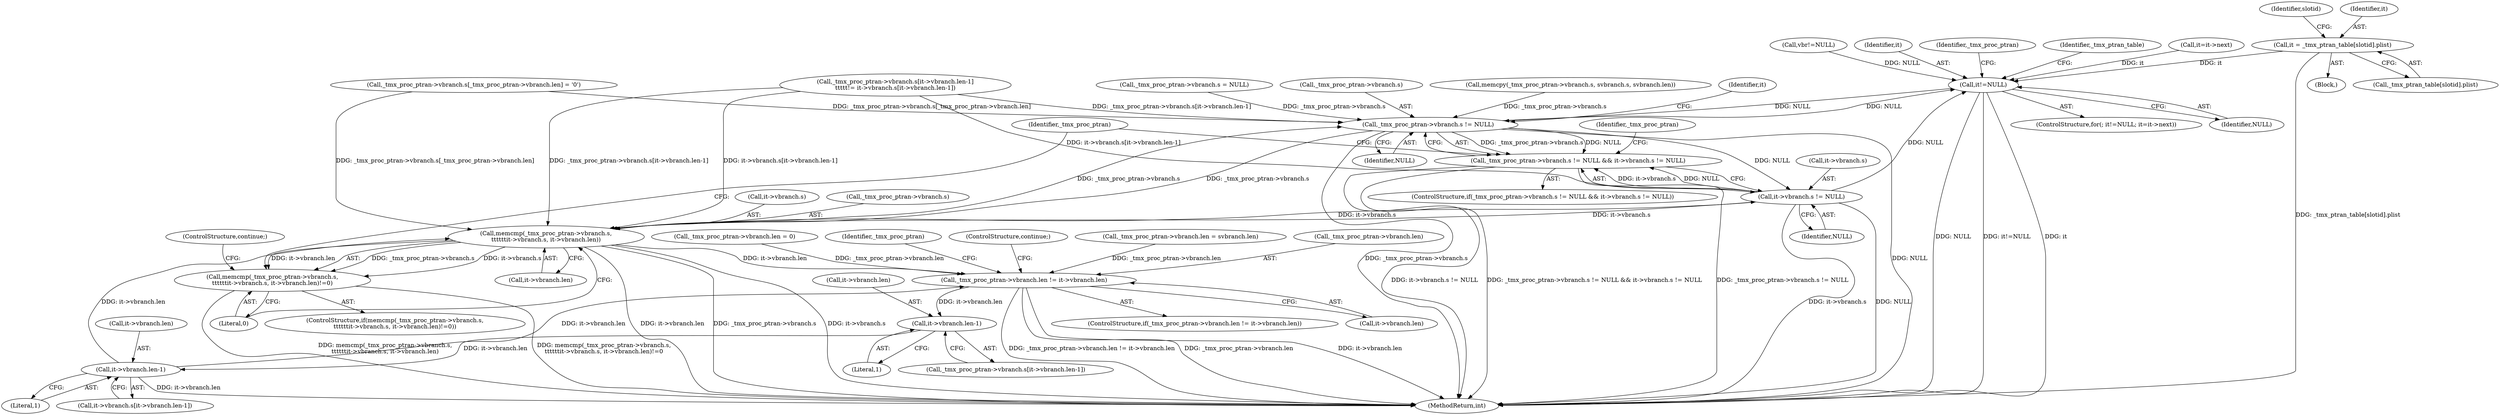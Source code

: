 digraph "0_kamailio_e1d8008a09d9390ebaf698abe8909e10dfec4097@array" {
"1000764" [label="(Call,it = _tmx_ptran_table[slotid].plist)"];
"1000774" [label="(Call,it!=NULL)"];
"1000850" [label="(Call,_tmx_proc_ptran->vbranch.s != NULL)"];
"1000849" [label="(Call,_tmx_proc_ptran->vbranch.s != NULL && it->vbranch.s != NULL)"];
"1000857" [label="(Call,it->vbranch.s != NULL)"];
"1000909" [label="(Call,memcmp(_tmx_proc_ptran->vbranch.s,\n\t\t\t\t\t\tit->vbranch.s, it->vbranch.len))"];
"1000866" [label="(Call,_tmx_proc_ptran->vbranch.len != it->vbranch.len)"];
"1000886" [label="(Call,it->vbranch.len-1)"];
"1000899" [label="(Call,it->vbranch.len-1)"];
"1000908" [label="(Call,memcmp(_tmx_proc_ptran->vbranch.s,\n\t\t\t\t\t\tit->vbranch.s, it->vbranch.len)!=0)"];
"1000858" [label="(Call,it->vbranch.s)"];
"1000877" [label="(ControlStructure,continue;)"];
"1000850" [label="(Call,_tmx_proc_ptran->vbranch.s != NULL)"];
"1000915" [label="(Call,it->vbranch.s)"];
"1000772" [label="(Identifier,slotid)"];
"1000787" [label="(Identifier,_tmx_proc_ptran)"];
"1000866" [label="(Call,_tmx_proc_ptran->vbranch.len != it->vbranch.len)"];
"1000880" [label="(Call,_tmx_proc_ptran->vbranch.s[it->vbranch.len-1])"];
"1001045" [label="(Identifier,_tmx_ptran_table)"];
"1000774" [label="(Call,it!=NULL)"];
"1000893" [label="(Call,it->vbranch.s[it->vbranch.len-1])"];
"1000777" [label="(Call,it=it->next)"];
"1000857" [label="(Call,it->vbranch.s != NULL)"];
"1000925" [label="(Literal,0)"];
"1001050" [label="(MethodReturn,int)"];
"1000908" [label="(Call,memcmp(_tmx_proc_ptran->vbranch.s,\n\t\t\t\t\t\tit->vbranch.s, it->vbranch.len)!=0)"];
"1000909" [label="(Call,memcmp(_tmx_proc_ptran->vbranch.s,\n\t\t\t\t\t\tit->vbranch.s, it->vbranch.len))"];
"1000764" [label="(Call,it = _tmx_ptran_table[slotid].plist)"];
"1000920" [label="(Call,it->vbranch.len)"];
"1000865" [label="(ControlStructure,if(_tmx_proc_ptran->vbranch.len != it->vbranch.len))"];
"1000849" [label="(Call,_tmx_proc_ptran->vbranch.s != NULL && it->vbranch.s != NULL)"];
"1000905" [label="(Literal,1)"];
"1000719" [label="(Call,_tmx_proc_ptran->vbranch.len = svbranch.len)"];
"1000887" [label="(Call,it->vbranch.len)"];
"1000872" [label="(Call,it->vbranch.len)"];
"1000860" [label="(Identifier,it)"];
"1000867" [label="(Call,_tmx_proc_ptran->vbranch.len)"];
"1000773" [label="(ControlStructure,for(; it!=NULL; it=it->next))"];
"1000851" [label="(Call,_tmx_proc_ptran->vbranch.s)"];
"1000856" [label="(Identifier,NULL)"];
"1000886" [label="(Call,it->vbranch.len-1)"];
"1000879" [label="(Call,_tmx_proc_ptran->vbranch.s[it->vbranch.len-1]\n\t\t\t\t\t!= it->vbranch.s[it->vbranch.len-1])"];
"1000765" [label="(Identifier,it)"];
"1000907" [label="(ControlStructure,if(memcmp(_tmx_proc_ptran->vbranch.s,\n\t\t\t\t\t\tit->vbranch.s, it->vbranch.len)!=0))"];
"1000933" [label="(Identifier,_tmx_proc_ptran)"];
"1000776" [label="(Identifier,NULL)"];
"1000104" [label="(Block,)"];
"1000899" [label="(Call,it->vbranch.len-1)"];
"1000766" [label="(Call,_tmx_ptran_table[slotid].plist)"];
"1000707" [label="(Call,memcpy(_tmx_proc_ptran->vbranch.s, svbranch.s, svbranch.len))"];
"1000750" [label="(Call,_tmx_proc_ptran->vbranch.len = 0)"];
"1000728" [label="(Call,_tmx_proc_ptran->vbranch.s[_tmx_proc_ptran->vbranch.len] = '\0')"];
"1000743" [label="(Call,_tmx_proc_ptran->vbranch.s = NULL)"];
"1000892" [label="(Literal,1)"];
"1000883" [label="(Identifier,_tmx_proc_ptran)"];
"1000926" [label="(ControlStructure,continue;)"];
"1000848" [label="(ControlStructure,if(_tmx_proc_ptran->vbranch.s != NULL && it->vbranch.s != NULL))"];
"1000900" [label="(Call,it->vbranch.len)"];
"1000910" [label="(Call,_tmx_proc_ptran->vbranch.s)"];
"1000869" [label="(Identifier,_tmx_proc_ptran)"];
"1000863" [label="(Identifier,NULL)"];
"1000684" [label="(Call,vbr!=NULL)"];
"1000775" [label="(Identifier,it)"];
"1000764" -> "1000104"  [label="AST: "];
"1000764" -> "1000766"  [label="CFG: "];
"1000765" -> "1000764"  [label="AST: "];
"1000766" -> "1000764"  [label="AST: "];
"1000772" -> "1000764"  [label="CFG: "];
"1000764" -> "1001050"  [label="DDG: _tmx_ptran_table[slotid].plist"];
"1000764" -> "1000774"  [label="DDG: it"];
"1000774" -> "1000773"  [label="AST: "];
"1000774" -> "1000776"  [label="CFG: "];
"1000775" -> "1000774"  [label="AST: "];
"1000776" -> "1000774"  [label="AST: "];
"1000787" -> "1000774"  [label="CFG: "];
"1001045" -> "1000774"  [label="CFG: "];
"1000774" -> "1001050"  [label="DDG: NULL"];
"1000774" -> "1001050"  [label="DDG: it!=NULL"];
"1000774" -> "1001050"  [label="DDG: it"];
"1000777" -> "1000774"  [label="DDG: it"];
"1000684" -> "1000774"  [label="DDG: NULL"];
"1000857" -> "1000774"  [label="DDG: NULL"];
"1000850" -> "1000774"  [label="DDG: NULL"];
"1000774" -> "1000850"  [label="DDG: NULL"];
"1000850" -> "1000849"  [label="AST: "];
"1000850" -> "1000856"  [label="CFG: "];
"1000851" -> "1000850"  [label="AST: "];
"1000856" -> "1000850"  [label="AST: "];
"1000860" -> "1000850"  [label="CFG: "];
"1000849" -> "1000850"  [label="CFG: "];
"1000850" -> "1001050"  [label="DDG: _tmx_proc_ptran->vbranch.s"];
"1000850" -> "1001050"  [label="DDG: NULL"];
"1000850" -> "1000849"  [label="DDG: _tmx_proc_ptran->vbranch.s"];
"1000850" -> "1000849"  [label="DDG: NULL"];
"1000707" -> "1000850"  [label="DDG: _tmx_proc_ptran->vbranch.s"];
"1000909" -> "1000850"  [label="DDG: _tmx_proc_ptran->vbranch.s"];
"1000879" -> "1000850"  [label="DDG: _tmx_proc_ptran->vbranch.s[it->vbranch.len-1]"];
"1000743" -> "1000850"  [label="DDG: _tmx_proc_ptran->vbranch.s"];
"1000728" -> "1000850"  [label="DDG: _tmx_proc_ptran->vbranch.s[_tmx_proc_ptran->vbranch.len]"];
"1000850" -> "1000857"  [label="DDG: NULL"];
"1000850" -> "1000909"  [label="DDG: _tmx_proc_ptran->vbranch.s"];
"1000849" -> "1000848"  [label="AST: "];
"1000849" -> "1000857"  [label="CFG: "];
"1000857" -> "1000849"  [label="AST: "];
"1000869" -> "1000849"  [label="CFG: "];
"1000933" -> "1000849"  [label="CFG: "];
"1000849" -> "1001050"  [label="DDG: it->vbranch.s != NULL"];
"1000849" -> "1001050"  [label="DDG: _tmx_proc_ptran->vbranch.s != NULL && it->vbranch.s != NULL"];
"1000849" -> "1001050"  [label="DDG: _tmx_proc_ptran->vbranch.s != NULL"];
"1000857" -> "1000849"  [label="DDG: it->vbranch.s"];
"1000857" -> "1000849"  [label="DDG: NULL"];
"1000857" -> "1000863"  [label="CFG: "];
"1000858" -> "1000857"  [label="AST: "];
"1000863" -> "1000857"  [label="AST: "];
"1000857" -> "1001050"  [label="DDG: it->vbranch.s"];
"1000857" -> "1001050"  [label="DDG: NULL"];
"1000879" -> "1000857"  [label="DDG: it->vbranch.s[it->vbranch.len-1]"];
"1000909" -> "1000857"  [label="DDG: it->vbranch.s"];
"1000857" -> "1000909"  [label="DDG: it->vbranch.s"];
"1000909" -> "1000908"  [label="AST: "];
"1000909" -> "1000920"  [label="CFG: "];
"1000910" -> "1000909"  [label="AST: "];
"1000915" -> "1000909"  [label="AST: "];
"1000920" -> "1000909"  [label="AST: "];
"1000925" -> "1000909"  [label="CFG: "];
"1000909" -> "1001050"  [label="DDG: it->vbranch.len"];
"1000909" -> "1001050"  [label="DDG: _tmx_proc_ptran->vbranch.s"];
"1000909" -> "1001050"  [label="DDG: it->vbranch.s"];
"1000909" -> "1000866"  [label="DDG: it->vbranch.len"];
"1000909" -> "1000908"  [label="DDG: _tmx_proc_ptran->vbranch.s"];
"1000909" -> "1000908"  [label="DDG: it->vbranch.s"];
"1000909" -> "1000908"  [label="DDG: it->vbranch.len"];
"1000728" -> "1000909"  [label="DDG: _tmx_proc_ptran->vbranch.s[_tmx_proc_ptran->vbranch.len]"];
"1000879" -> "1000909"  [label="DDG: _tmx_proc_ptran->vbranch.s[it->vbranch.len-1]"];
"1000879" -> "1000909"  [label="DDG: it->vbranch.s[it->vbranch.len-1]"];
"1000899" -> "1000909"  [label="DDG: it->vbranch.len"];
"1000866" -> "1000865"  [label="AST: "];
"1000866" -> "1000872"  [label="CFG: "];
"1000867" -> "1000866"  [label="AST: "];
"1000872" -> "1000866"  [label="AST: "];
"1000877" -> "1000866"  [label="CFG: "];
"1000883" -> "1000866"  [label="CFG: "];
"1000866" -> "1001050"  [label="DDG: _tmx_proc_ptran->vbranch.len != it->vbranch.len"];
"1000866" -> "1001050"  [label="DDG: _tmx_proc_ptran->vbranch.len"];
"1000866" -> "1001050"  [label="DDG: it->vbranch.len"];
"1000719" -> "1000866"  [label="DDG: _tmx_proc_ptran->vbranch.len"];
"1000750" -> "1000866"  [label="DDG: _tmx_proc_ptran->vbranch.len"];
"1000899" -> "1000866"  [label="DDG: it->vbranch.len"];
"1000866" -> "1000886"  [label="DDG: it->vbranch.len"];
"1000886" -> "1000880"  [label="AST: "];
"1000886" -> "1000892"  [label="CFG: "];
"1000887" -> "1000886"  [label="AST: "];
"1000892" -> "1000886"  [label="AST: "];
"1000880" -> "1000886"  [label="CFG: "];
"1000886" -> "1000899"  [label="DDG: it->vbranch.len"];
"1000899" -> "1000893"  [label="AST: "];
"1000899" -> "1000905"  [label="CFG: "];
"1000900" -> "1000899"  [label="AST: "];
"1000905" -> "1000899"  [label="AST: "];
"1000893" -> "1000899"  [label="CFG: "];
"1000899" -> "1001050"  [label="DDG: it->vbranch.len"];
"1000908" -> "1000907"  [label="AST: "];
"1000908" -> "1000925"  [label="CFG: "];
"1000925" -> "1000908"  [label="AST: "];
"1000926" -> "1000908"  [label="CFG: "];
"1000933" -> "1000908"  [label="CFG: "];
"1000908" -> "1001050"  [label="DDG: memcmp(_tmx_proc_ptran->vbranch.s,\n\t\t\t\t\t\tit->vbranch.s, it->vbranch.len)!=0"];
"1000908" -> "1001050"  [label="DDG: memcmp(_tmx_proc_ptran->vbranch.s,\n\t\t\t\t\t\tit->vbranch.s, it->vbranch.len)"];
}
